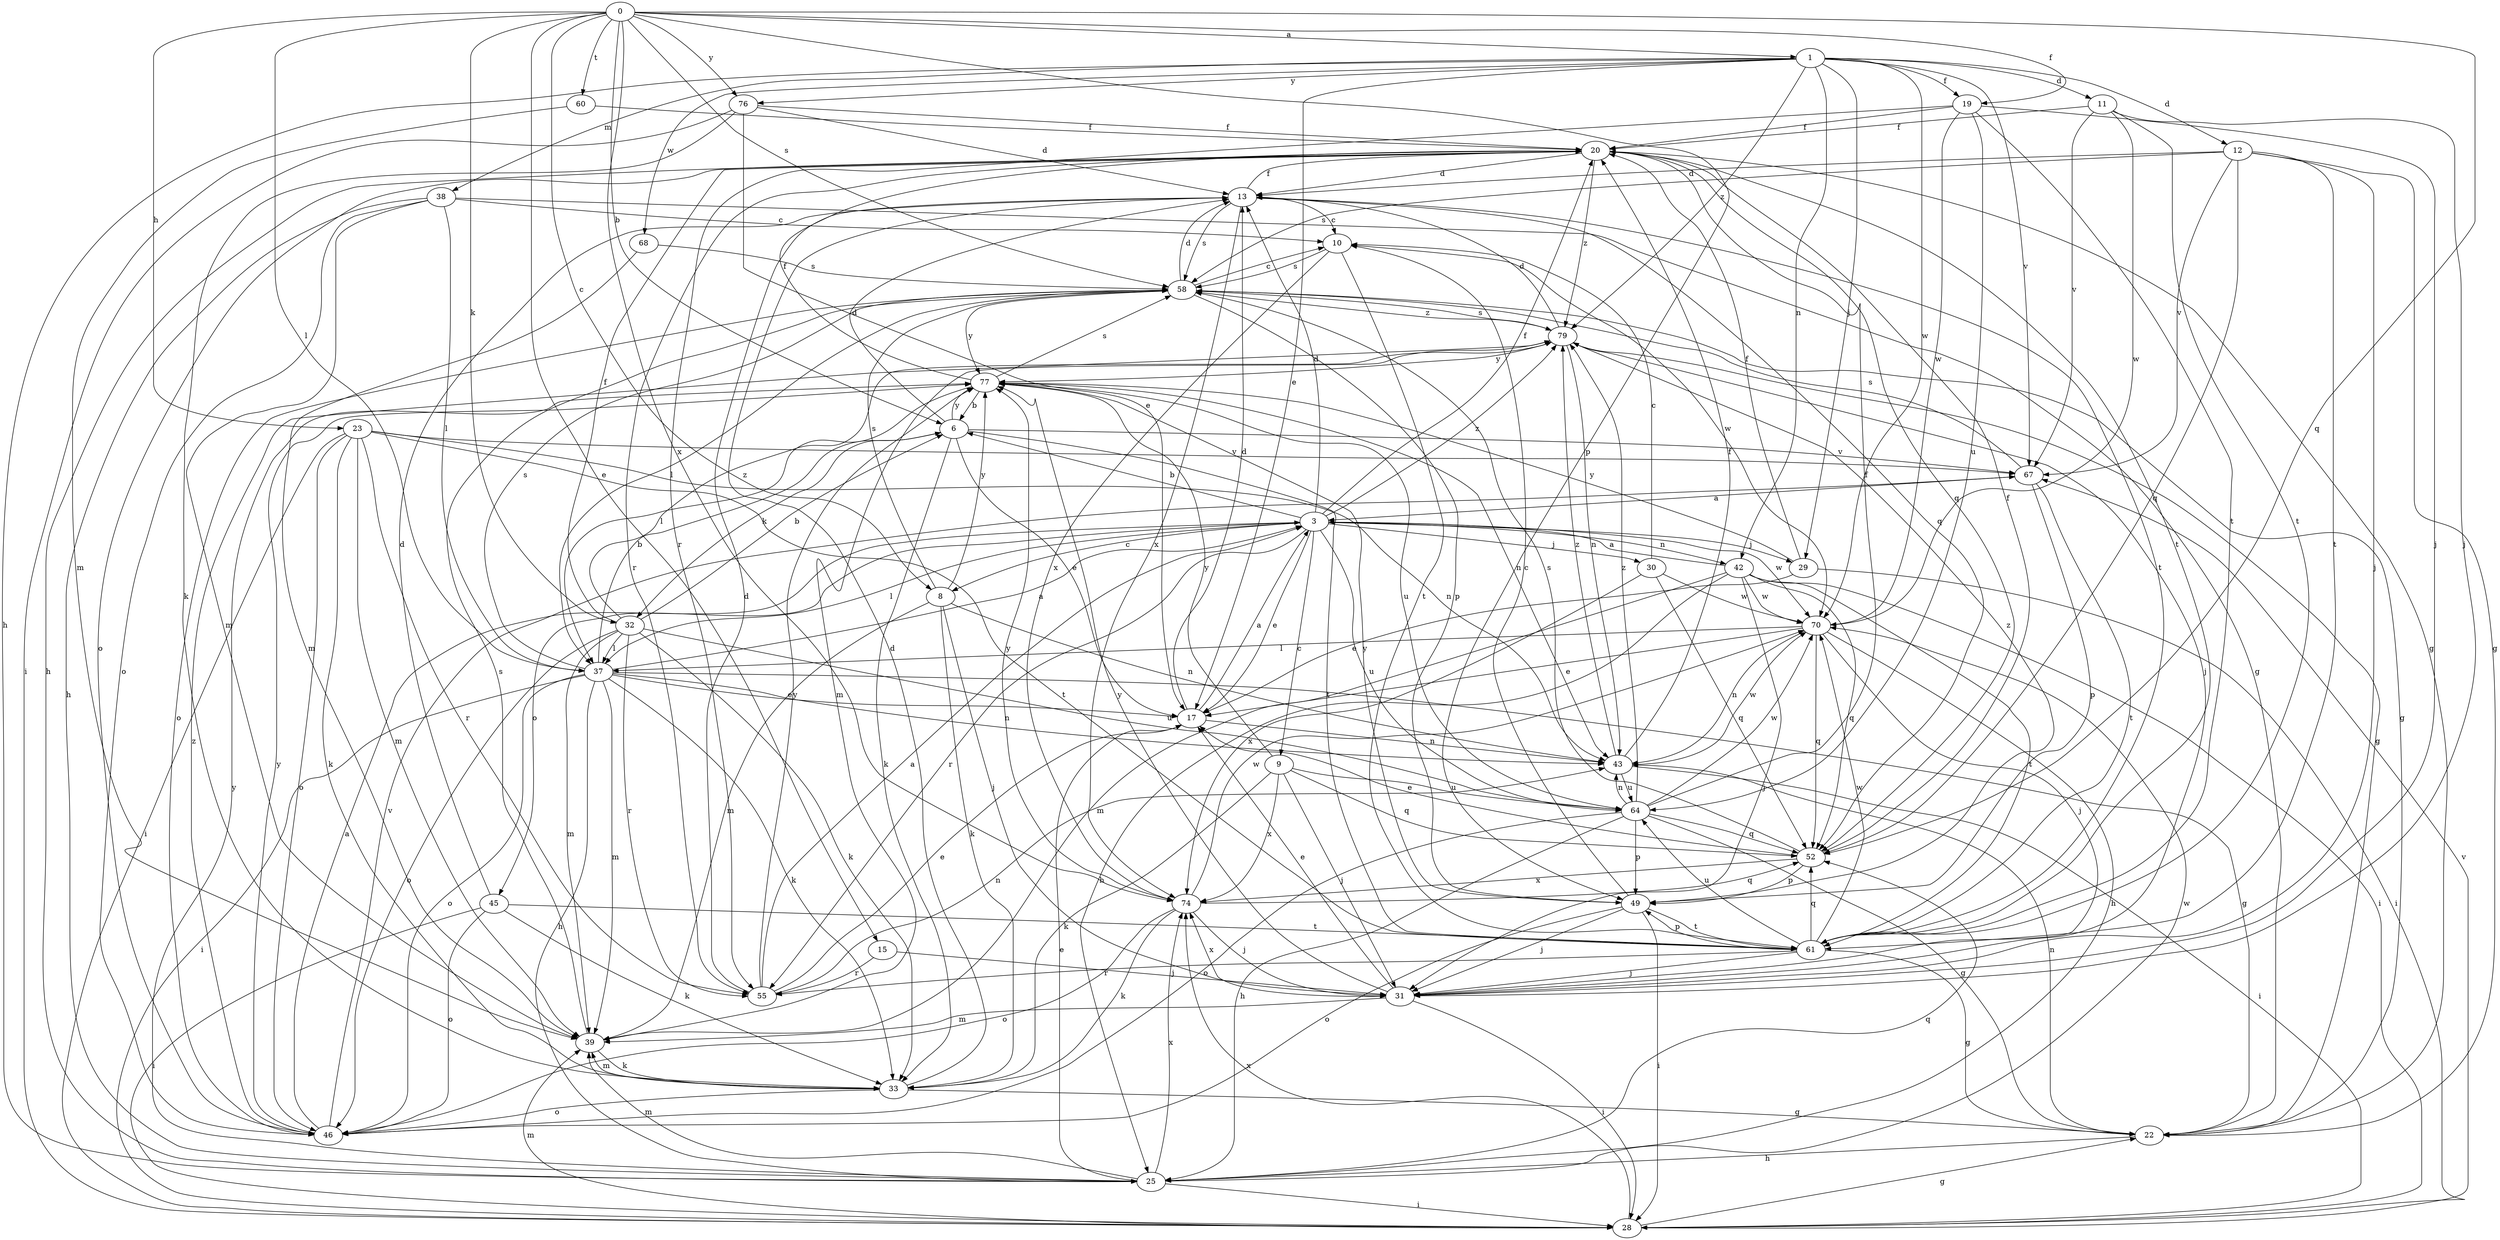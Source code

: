 strict digraph  {
0;
1;
3;
6;
8;
9;
10;
11;
12;
13;
15;
17;
19;
20;
22;
23;
25;
28;
29;
30;
31;
32;
33;
37;
38;
39;
42;
43;
45;
46;
49;
52;
55;
58;
60;
61;
64;
67;
68;
70;
74;
76;
77;
79;
0 -> 1  [label=a];
0 -> 6  [label=b];
0 -> 8  [label=c];
0 -> 15  [label=e];
0 -> 19  [label=f];
0 -> 23  [label=h];
0 -> 32  [label=k];
0 -> 37  [label=l];
0 -> 49  [label=p];
0 -> 52  [label=q];
0 -> 58  [label=s];
0 -> 60  [label=t];
0 -> 74  [label=x];
0 -> 76  [label=y];
1 -> 11  [label=d];
1 -> 12  [label=d];
1 -> 17  [label=e];
1 -> 19  [label=f];
1 -> 25  [label=h];
1 -> 29  [label=j];
1 -> 38  [label=m];
1 -> 42  [label=n];
1 -> 67  [label=v];
1 -> 68  [label=w];
1 -> 70  [label=w];
1 -> 76  [label=y];
1 -> 79  [label=z];
3 -> 6  [label=b];
3 -> 8  [label=c];
3 -> 9  [label=c];
3 -> 13  [label=d];
3 -> 17  [label=e];
3 -> 20  [label=f];
3 -> 29  [label=j];
3 -> 30  [label=j];
3 -> 37  [label=l];
3 -> 42  [label=n];
3 -> 45  [label=o];
3 -> 55  [label=r];
3 -> 64  [label=u];
3 -> 70  [label=w];
3 -> 79  [label=z];
6 -> 13  [label=d];
6 -> 17  [label=e];
6 -> 32  [label=k];
6 -> 33  [label=k];
6 -> 61  [label=t];
6 -> 67  [label=v];
6 -> 77  [label=y];
8 -> 31  [label=j];
8 -> 33  [label=k];
8 -> 39  [label=m];
8 -> 43  [label=n];
8 -> 58  [label=s];
8 -> 77  [label=y];
9 -> 31  [label=j];
9 -> 33  [label=k];
9 -> 52  [label=q];
9 -> 64  [label=u];
9 -> 74  [label=x];
9 -> 77  [label=y];
10 -> 58  [label=s];
10 -> 61  [label=t];
10 -> 70  [label=w];
10 -> 74  [label=x];
11 -> 20  [label=f];
11 -> 31  [label=j];
11 -> 61  [label=t];
11 -> 67  [label=v];
11 -> 70  [label=w];
12 -> 13  [label=d];
12 -> 22  [label=g];
12 -> 31  [label=j];
12 -> 52  [label=q];
12 -> 58  [label=s];
12 -> 61  [label=t];
12 -> 67  [label=v];
13 -> 10  [label=c];
13 -> 20  [label=f];
13 -> 52  [label=q];
13 -> 58  [label=s];
13 -> 61  [label=t];
13 -> 74  [label=x];
15 -> 31  [label=j];
15 -> 55  [label=r];
17 -> 3  [label=a];
17 -> 13  [label=d];
17 -> 43  [label=n];
19 -> 20  [label=f];
19 -> 31  [label=j];
19 -> 55  [label=r];
19 -> 61  [label=t];
19 -> 64  [label=u];
19 -> 70  [label=w];
20 -> 13  [label=d];
20 -> 22  [label=g];
20 -> 25  [label=h];
20 -> 46  [label=o];
20 -> 52  [label=q];
20 -> 55  [label=r];
20 -> 61  [label=t];
20 -> 79  [label=z];
22 -> 25  [label=h];
22 -> 43  [label=n];
23 -> 28  [label=i];
23 -> 33  [label=k];
23 -> 39  [label=m];
23 -> 43  [label=n];
23 -> 46  [label=o];
23 -> 55  [label=r];
23 -> 61  [label=t];
23 -> 67  [label=v];
25 -> 17  [label=e];
25 -> 28  [label=i];
25 -> 39  [label=m];
25 -> 52  [label=q];
25 -> 70  [label=w];
25 -> 74  [label=x];
25 -> 77  [label=y];
28 -> 22  [label=g];
28 -> 39  [label=m];
28 -> 67  [label=v];
28 -> 74  [label=x];
29 -> 17  [label=e];
29 -> 20  [label=f];
29 -> 28  [label=i];
29 -> 77  [label=y];
30 -> 10  [label=c];
30 -> 52  [label=q];
30 -> 70  [label=w];
30 -> 74  [label=x];
31 -> 17  [label=e];
31 -> 28  [label=i];
31 -> 39  [label=m];
31 -> 74  [label=x];
31 -> 77  [label=y];
32 -> 6  [label=b];
32 -> 20  [label=f];
32 -> 33  [label=k];
32 -> 37  [label=l];
32 -> 39  [label=m];
32 -> 46  [label=o];
32 -> 55  [label=r];
32 -> 64  [label=u];
32 -> 79  [label=z];
33 -> 13  [label=d];
33 -> 22  [label=g];
33 -> 39  [label=m];
33 -> 46  [label=o];
37 -> 3  [label=a];
37 -> 6  [label=b];
37 -> 17  [label=e];
37 -> 22  [label=g];
37 -> 25  [label=h];
37 -> 28  [label=i];
37 -> 33  [label=k];
37 -> 39  [label=m];
37 -> 43  [label=n];
37 -> 46  [label=o];
37 -> 58  [label=s];
38 -> 10  [label=c];
38 -> 22  [label=g];
38 -> 25  [label=h];
38 -> 37  [label=l];
38 -> 39  [label=m];
38 -> 46  [label=o];
39 -> 33  [label=k];
39 -> 58  [label=s];
42 -> 3  [label=a];
42 -> 25  [label=h];
42 -> 28  [label=i];
42 -> 31  [label=j];
42 -> 39  [label=m];
42 -> 52  [label=q];
42 -> 61  [label=t];
42 -> 70  [label=w];
43 -> 20  [label=f];
43 -> 28  [label=i];
43 -> 64  [label=u];
43 -> 70  [label=w];
43 -> 79  [label=z];
45 -> 13  [label=d];
45 -> 28  [label=i];
45 -> 33  [label=k];
45 -> 46  [label=o];
45 -> 61  [label=t];
46 -> 3  [label=a];
46 -> 67  [label=v];
46 -> 77  [label=y];
46 -> 79  [label=z];
49 -> 10  [label=c];
49 -> 28  [label=i];
49 -> 31  [label=j];
49 -> 46  [label=o];
49 -> 61  [label=t];
49 -> 77  [label=y];
49 -> 79  [label=z];
52 -> 17  [label=e];
52 -> 20  [label=f];
52 -> 49  [label=p];
52 -> 58  [label=s];
52 -> 74  [label=x];
55 -> 3  [label=a];
55 -> 13  [label=d];
55 -> 17  [label=e];
55 -> 43  [label=n];
55 -> 77  [label=y];
58 -> 10  [label=c];
58 -> 13  [label=d];
58 -> 22  [label=g];
58 -> 37  [label=l];
58 -> 46  [label=o];
58 -> 49  [label=p];
58 -> 77  [label=y];
58 -> 79  [label=z];
60 -> 20  [label=f];
60 -> 39  [label=m];
61 -> 22  [label=g];
61 -> 31  [label=j];
61 -> 49  [label=p];
61 -> 52  [label=q];
61 -> 55  [label=r];
61 -> 64  [label=u];
61 -> 70  [label=w];
64 -> 20  [label=f];
64 -> 22  [label=g];
64 -> 25  [label=h];
64 -> 43  [label=n];
64 -> 46  [label=o];
64 -> 49  [label=p];
64 -> 52  [label=q];
64 -> 70  [label=w];
64 -> 79  [label=z];
67 -> 3  [label=a];
67 -> 49  [label=p];
67 -> 58  [label=s];
67 -> 61  [label=t];
68 -> 39  [label=m];
68 -> 58  [label=s];
70 -> 17  [label=e];
70 -> 25  [label=h];
70 -> 31  [label=j];
70 -> 37  [label=l];
70 -> 43  [label=n];
70 -> 52  [label=q];
74 -> 31  [label=j];
74 -> 33  [label=k];
74 -> 46  [label=o];
74 -> 52  [label=q];
74 -> 70  [label=w];
74 -> 77  [label=y];
76 -> 13  [label=d];
76 -> 17  [label=e];
76 -> 20  [label=f];
76 -> 28  [label=i];
76 -> 33  [label=k];
77 -> 6  [label=b];
77 -> 20  [label=f];
77 -> 37  [label=l];
77 -> 43  [label=n];
77 -> 58  [label=s];
77 -> 64  [label=u];
79 -> 13  [label=d];
79 -> 22  [label=g];
79 -> 31  [label=j];
79 -> 39  [label=m];
79 -> 43  [label=n];
79 -> 58  [label=s];
79 -> 77  [label=y];
}
